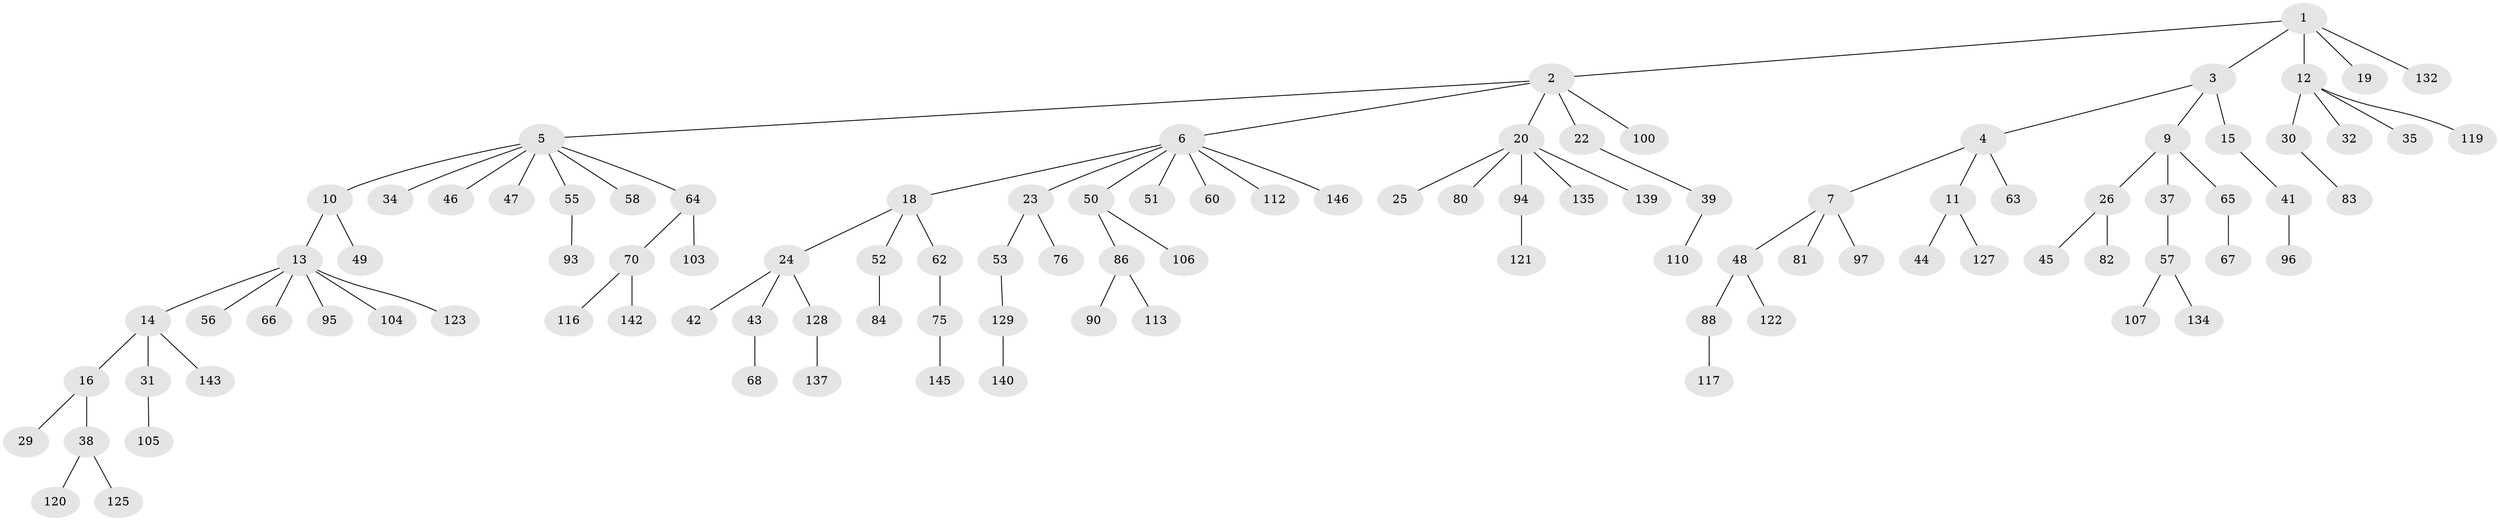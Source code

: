 // original degree distribution, {6: 0.0136986301369863, 7: 0.00684931506849315, 5: 0.0410958904109589, 4: 0.0684931506849315, 8: 0.00684931506849315, 3: 0.11643835616438356, 1: 0.5205479452054794, 2: 0.22602739726027396}
// Generated by graph-tools (version 1.1) at 2025/42/03/06/25 10:42:03]
// undirected, 103 vertices, 102 edges
graph export_dot {
graph [start="1"]
  node [color=gray90,style=filled];
  1 [super="+89"];
  2 [super="+115"];
  3 [super="+27"];
  4;
  5 [super="+8"];
  6 [super="+102"];
  7 [super="+40"];
  9 [super="+126"];
  10 [super="+124"];
  11 [super="+61"];
  12 [super="+17"];
  13 [super="+21"];
  14 [super="+54"];
  15 [super="+33"];
  16 [super="+109"];
  18 [super="+36"];
  19;
  20 [super="+78"];
  22 [super="+114"];
  23;
  24 [super="+28"];
  25;
  26 [super="+69"];
  29;
  30 [super="+79"];
  31 [super="+73"];
  32;
  34 [super="+138"];
  35;
  37;
  38 [super="+101"];
  39 [super="+108"];
  41 [super="+77"];
  42 [super="+85"];
  43 [super="+131"];
  44 [super="+130"];
  45;
  46 [super="+72"];
  47;
  48 [super="+87"];
  49 [super="+111"];
  50 [super="+144"];
  51;
  52 [super="+59"];
  53;
  55;
  56;
  57 [super="+98"];
  58;
  60;
  62;
  63;
  64;
  65 [super="+71"];
  66 [super="+118"];
  67;
  68;
  70 [super="+74"];
  75 [super="+91"];
  76 [super="+99"];
  80;
  81 [super="+136"];
  82;
  83;
  84;
  86 [super="+92"];
  88;
  90;
  93;
  94 [super="+133"];
  95;
  96;
  97;
  100;
  103;
  104;
  105;
  106;
  107;
  110;
  112;
  113;
  116;
  117 [super="+141"];
  119;
  120;
  121;
  122;
  123;
  125;
  127;
  128;
  129;
  132;
  134;
  135;
  137;
  139;
  140;
  142;
  143;
  145;
  146;
  1 -- 2;
  1 -- 3;
  1 -- 12;
  1 -- 19;
  1 -- 132;
  2 -- 5;
  2 -- 6;
  2 -- 20;
  2 -- 22;
  2 -- 100;
  3 -- 4;
  3 -- 9;
  3 -- 15;
  4 -- 7;
  4 -- 11;
  4 -- 63;
  5 -- 10;
  5 -- 46;
  5 -- 58;
  5 -- 64;
  5 -- 34;
  5 -- 55;
  5 -- 47;
  6 -- 18;
  6 -- 23;
  6 -- 50;
  6 -- 51;
  6 -- 60;
  6 -- 146;
  6 -- 112;
  7 -- 48;
  7 -- 97;
  7 -- 81;
  9 -- 26;
  9 -- 37;
  9 -- 65;
  10 -- 13;
  10 -- 49;
  11 -- 44;
  11 -- 127;
  12 -- 32;
  12 -- 35;
  12 -- 30;
  12 -- 119;
  13 -- 14;
  13 -- 56;
  13 -- 104;
  13 -- 66;
  13 -- 123;
  13 -- 95;
  14 -- 16;
  14 -- 31;
  14 -- 143;
  15 -- 41;
  16 -- 29;
  16 -- 38;
  18 -- 24;
  18 -- 52;
  18 -- 62;
  20 -- 25;
  20 -- 80;
  20 -- 94;
  20 -- 135;
  20 -- 139;
  22 -- 39;
  23 -- 53;
  23 -- 76;
  24 -- 42;
  24 -- 128;
  24 -- 43;
  26 -- 45;
  26 -- 82;
  30 -- 83;
  31 -- 105;
  37 -- 57;
  38 -- 125;
  38 -- 120;
  39 -- 110;
  41 -- 96;
  43 -- 68;
  48 -- 122;
  48 -- 88;
  50 -- 86;
  50 -- 106;
  52 -- 84;
  53 -- 129;
  55 -- 93;
  57 -- 134;
  57 -- 107;
  62 -- 75;
  64 -- 70;
  64 -- 103;
  65 -- 67;
  70 -- 142;
  70 -- 116;
  75 -- 145;
  86 -- 90;
  86 -- 113;
  88 -- 117;
  94 -- 121;
  128 -- 137;
  129 -- 140;
}
